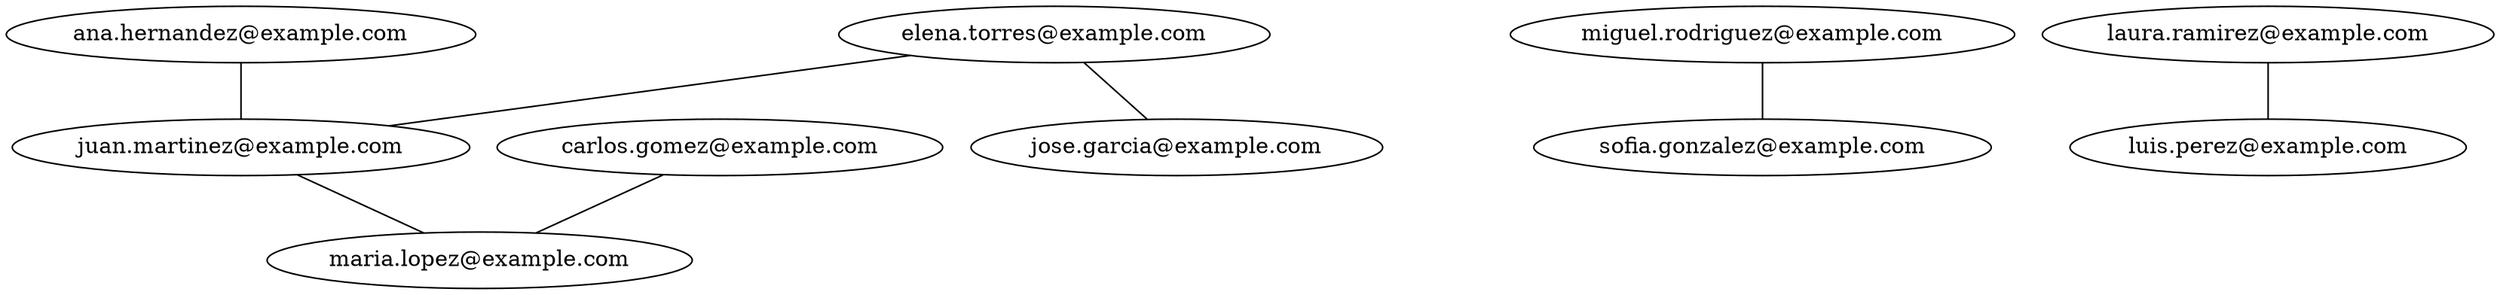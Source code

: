 digraph G {
"ana.hernandez@example.com"[label="ana.hernandez@example.com"];
"ana.hernandez@example.com" -> "juan.martinez@example.com"[dir=none];
"juan.martinez@example.com"[label="juan.martinez@example.com"];
"juan.martinez@example.com" -> "maria.lopez@example.com"[dir=none];
"miguel.rodriguez@example.com"[label="miguel.rodriguez@example.com"];
"miguel.rodriguez@example.com" -> "sofia.gonzalez@example.com"[dir=none];
"sofia.gonzalez@example.com"[label="sofia.gonzalez@example.com"];
"luis.perez@example.com"[label="luis.perez@example.com"];
"laura.ramirez@example.com"[label="laura.ramirez@example.com"];
"laura.ramirez@example.com" -> "luis.perez@example.com"[dir=none];
"carlos.gomez@example.com"[label="carlos.gomez@example.com"];
"carlos.gomez@example.com" -> "maria.lopez@example.com"[dir=none];
"maria.lopez@example.com"[label="maria.lopez@example.com"];
"jose.garcia@example.com"[label="jose.garcia@example.com"];
"elena.torres@example.com"[label="elena.torres@example.com"];
"elena.torres@example.com" -> "jose.garcia@example.com"[dir=none];
"elena.torres@example.com" -> "juan.martinez@example.com"[dir=none];
}
